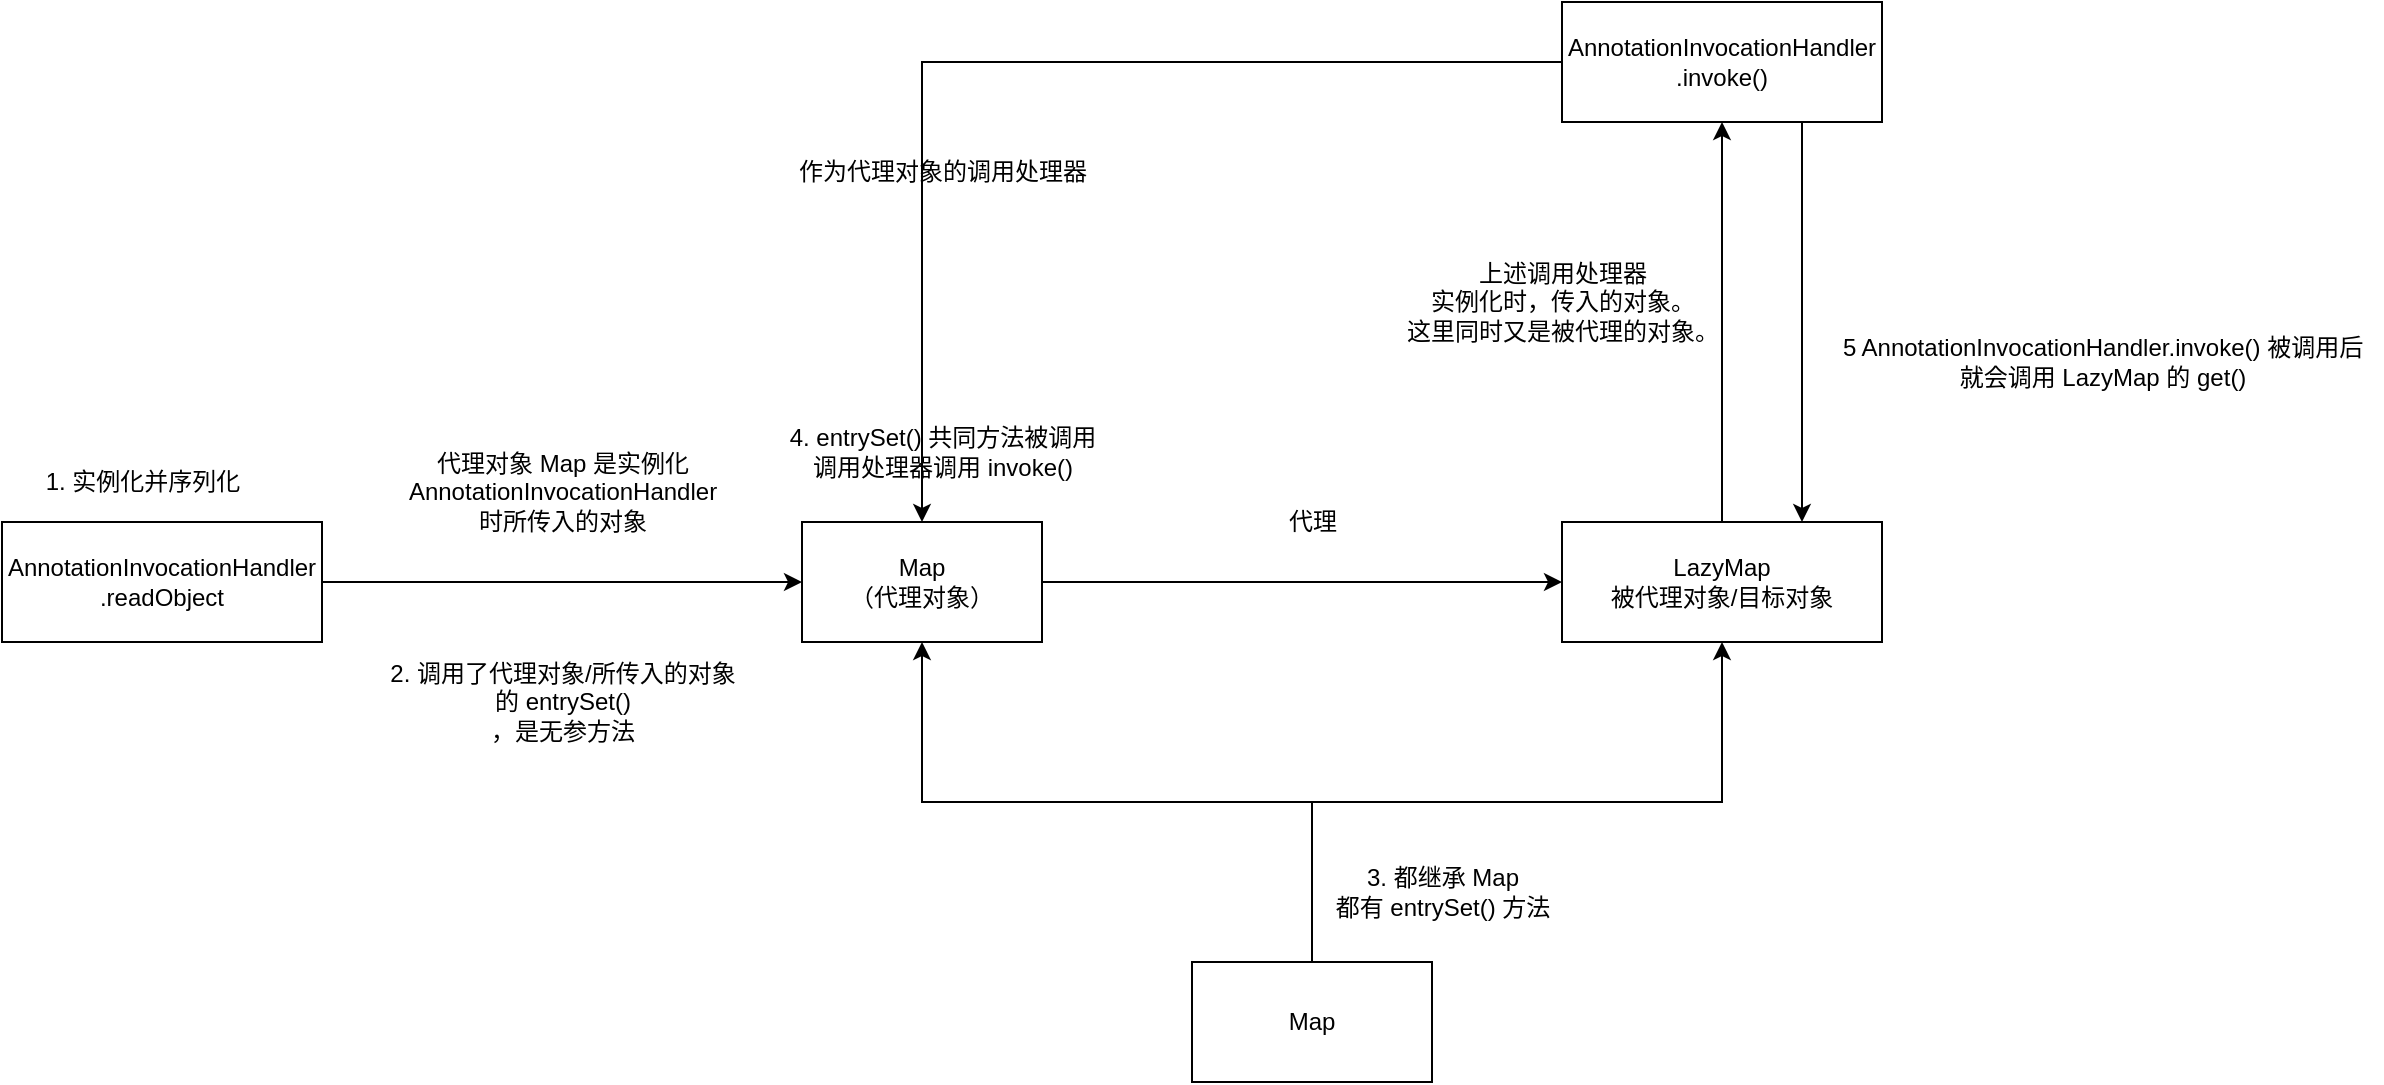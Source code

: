 <mxfile version="21.2.8" type="device">
  <diagram name="第 1 页" id="9FVPP65_Ic_E3fbSRQcS">
    <mxGraphModel dx="1933" dy="737" grid="1" gridSize="10" guides="1" tooltips="1" connect="1" arrows="1" fold="1" page="1" pageScale="1" pageWidth="827" pageHeight="1169" math="0" shadow="0">
      <root>
        <mxCell id="0" />
        <mxCell id="1" parent="0" />
        <mxCell id="sCEOxCC_D3JUtgfjoK1O-22" style="edgeStyle=orthogonalEdgeStyle;rounded=0;orthogonalLoop=1;jettySize=auto;html=1;exitX=0.5;exitY=0;exitDx=0;exitDy=0;entryX=0.5;entryY=1;entryDx=0;entryDy=0;" parent="1" source="sCEOxCC_D3JUtgfjoK1O-1" target="sCEOxCC_D3JUtgfjoK1O-2" edge="1">
          <mxGeometry relative="1" as="geometry" />
        </mxCell>
        <mxCell id="sCEOxCC_D3JUtgfjoK1O-1" value="LazyMap&lt;br&gt;被代理对象/目标对象" style="rounded=0;whiteSpace=wrap;html=1;" parent="1" vertex="1">
          <mxGeometry x="320" y="380" width="160" height="60" as="geometry" />
        </mxCell>
        <mxCell id="sCEOxCC_D3JUtgfjoK1O-21" style="edgeStyle=orthogonalEdgeStyle;rounded=0;orthogonalLoop=1;jettySize=auto;html=1;exitX=0;exitY=0.5;exitDx=0;exitDy=0;entryX=0.5;entryY=0;entryDx=0;entryDy=0;" parent="1" source="sCEOxCC_D3JUtgfjoK1O-2" target="sCEOxCC_D3JUtgfjoK1O-4" edge="1">
          <mxGeometry relative="1" as="geometry">
            <Array as="points">
              <mxPoint y="150" />
            </Array>
          </mxGeometry>
        </mxCell>
        <mxCell id="sCEOxCC_D3JUtgfjoK1O-29" style="edgeStyle=orthogonalEdgeStyle;rounded=0;orthogonalLoop=1;jettySize=auto;html=1;exitX=0.75;exitY=1;exitDx=0;exitDy=0;entryX=0.75;entryY=0;entryDx=0;entryDy=0;" parent="1" source="sCEOxCC_D3JUtgfjoK1O-2" target="sCEOxCC_D3JUtgfjoK1O-1" edge="1">
          <mxGeometry relative="1" as="geometry" />
        </mxCell>
        <mxCell id="sCEOxCC_D3JUtgfjoK1O-2" value="AnnotationInvocationHandler&lt;br&gt;.invoke()" style="rounded=0;whiteSpace=wrap;html=1;" parent="1" vertex="1">
          <mxGeometry x="320" y="120" width="160" height="60" as="geometry" />
        </mxCell>
        <mxCell id="8pJzNf8jKelZhm4NtjMY-1" style="edgeStyle=orthogonalEdgeStyle;rounded=0;orthogonalLoop=1;jettySize=auto;html=1;entryX=0;entryY=0.5;entryDx=0;entryDy=0;" parent="1" source="sCEOxCC_D3JUtgfjoK1O-3" target="sCEOxCC_D3JUtgfjoK1O-4" edge="1">
          <mxGeometry relative="1" as="geometry" />
        </mxCell>
        <mxCell id="sCEOxCC_D3JUtgfjoK1O-3" value="AnnotationInvocationHandler&lt;br&gt;.readObject" style="rounded=0;whiteSpace=wrap;html=1;" parent="1" vertex="1">
          <mxGeometry x="-460" y="380" width="160" height="60" as="geometry" />
        </mxCell>
        <mxCell id="sCEOxCC_D3JUtgfjoK1O-24" style="edgeStyle=orthogonalEdgeStyle;rounded=0;orthogonalLoop=1;jettySize=auto;html=1;exitX=1;exitY=0.5;exitDx=0;exitDy=0;entryX=0;entryY=0.5;entryDx=0;entryDy=0;" parent="1" source="sCEOxCC_D3JUtgfjoK1O-4" target="sCEOxCC_D3JUtgfjoK1O-1" edge="1">
          <mxGeometry relative="1" as="geometry" />
        </mxCell>
        <mxCell id="sCEOxCC_D3JUtgfjoK1O-4" value="&amp;nbsp;Map&amp;nbsp;&lt;br&gt;（代理对象）" style="whiteSpace=wrap;html=1;rounded=0;" parent="1" vertex="1">
          <mxGeometry x="-60" y="380" width="120" height="60" as="geometry" />
        </mxCell>
        <mxCell id="sCEOxCC_D3JUtgfjoK1O-11" value="代理" style="text;html=1;align=center;verticalAlign=middle;resizable=0;points=[];autosize=1;strokeColor=none;fillColor=none;" parent="1" vertex="1">
          <mxGeometry x="170" y="365" width="50" height="30" as="geometry" />
        </mxCell>
        <mxCell id="sCEOxCC_D3JUtgfjoK1O-25" style="edgeStyle=orthogonalEdgeStyle;rounded=0;orthogonalLoop=1;jettySize=auto;html=1;exitX=0.5;exitY=0;exitDx=0;exitDy=0;entryX=0.5;entryY=1;entryDx=0;entryDy=0;" parent="1" source="sCEOxCC_D3JUtgfjoK1O-14" target="sCEOxCC_D3JUtgfjoK1O-4" edge="1">
          <mxGeometry relative="1" as="geometry" />
        </mxCell>
        <mxCell id="sCEOxCC_D3JUtgfjoK1O-26" style="edgeStyle=orthogonalEdgeStyle;rounded=0;orthogonalLoop=1;jettySize=auto;html=1;entryX=0.5;entryY=1;entryDx=0;entryDy=0;" parent="1" source="sCEOxCC_D3JUtgfjoK1O-14" target="sCEOxCC_D3JUtgfjoK1O-1" edge="1">
          <mxGeometry relative="1" as="geometry">
            <Array as="points">
              <mxPoint x="195" y="520" />
              <mxPoint x="400" y="520" />
            </Array>
          </mxGeometry>
        </mxCell>
        <mxCell id="sCEOxCC_D3JUtgfjoK1O-14" value="Map" style="rounded=0;whiteSpace=wrap;html=1;" parent="1" vertex="1">
          <mxGeometry x="135" y="600" width="120" height="60" as="geometry" />
        </mxCell>
        <mxCell id="sCEOxCC_D3JUtgfjoK1O-18" value="作为代理对象的调用处理器" style="text;html=1;align=center;verticalAlign=middle;resizable=0;points=[];autosize=1;strokeColor=none;fillColor=none;" parent="1" vertex="1">
          <mxGeometry x="-75" y="190" width="170" height="30" as="geometry" />
        </mxCell>
        <mxCell id="sCEOxCC_D3JUtgfjoK1O-23" value="上述调用处理器&lt;br&gt;实例化时，传入的对象。&lt;br&gt;这里同时又是被代理的对象。" style="text;html=1;align=center;verticalAlign=middle;resizable=0;points=[];autosize=1;strokeColor=none;fillColor=none;" parent="1" vertex="1">
          <mxGeometry x="230" y="240" width="180" height="60" as="geometry" />
        </mxCell>
        <mxCell id="sCEOxCC_D3JUtgfjoK1O-27" value="3. 都继承 Map&lt;br&gt;都有 entrySet() 方法" style="text;html=1;align=center;verticalAlign=middle;resizable=0;points=[];autosize=1;strokeColor=none;fillColor=none;" parent="1" vertex="1">
          <mxGeometry x="195" y="545" width="130" height="40" as="geometry" />
        </mxCell>
        <mxCell id="sCEOxCC_D3JUtgfjoK1O-28" value="代理对象 Map 是实例化&lt;br&gt;AnnotationInvocationHandler&lt;br&gt;时所传入的对象" style="text;html=1;align=center;verticalAlign=middle;resizable=0;points=[];autosize=1;strokeColor=none;fillColor=none;" parent="1" vertex="1">
          <mxGeometry x="-270" y="335" width="180" height="60" as="geometry" />
        </mxCell>
        <mxCell id="sCEOxCC_D3JUtgfjoK1O-30" value="5 AnnotationInvocationHandler.invoke() 被调用后&lt;br&gt;就会调用 LazyMap 的 get()" style="text;html=1;align=center;verticalAlign=middle;resizable=0;points=[];autosize=1;strokeColor=none;fillColor=none;" parent="1" vertex="1">
          <mxGeometry x="450" y="280" width="280" height="40" as="geometry" />
        </mxCell>
        <mxCell id="8pJzNf8jKelZhm4NtjMY-2" value="2. 调用了代理对象/所传入的对象&lt;br&gt;的&amp;nbsp;entrySet()&lt;br&gt;，是无参方法" style="text;html=1;align=center;verticalAlign=middle;resizable=0;points=[];autosize=1;strokeColor=none;fillColor=none;" parent="1" vertex="1">
          <mxGeometry x="-280" y="440" width="200" height="60" as="geometry" />
        </mxCell>
        <mxCell id="8pJzNf8jKelZhm4NtjMY-4" value="4. entrySet() 共同方法被调用&lt;br&gt;调用处理器调用 invoke()" style="text;html=1;align=center;verticalAlign=middle;resizable=0;points=[];autosize=1;strokeColor=none;fillColor=none;" parent="1" vertex="1">
          <mxGeometry x="-80" y="325" width="180" height="40" as="geometry" />
        </mxCell>
        <mxCell id="8pJzNf8jKelZhm4NtjMY-5" value="1. 实例化并序列化" style="text;html=1;align=center;verticalAlign=middle;resizable=0;points=[];autosize=1;strokeColor=none;fillColor=none;" parent="1" vertex="1">
          <mxGeometry x="-450" y="345" width="120" height="30" as="geometry" />
        </mxCell>
      </root>
    </mxGraphModel>
  </diagram>
</mxfile>
